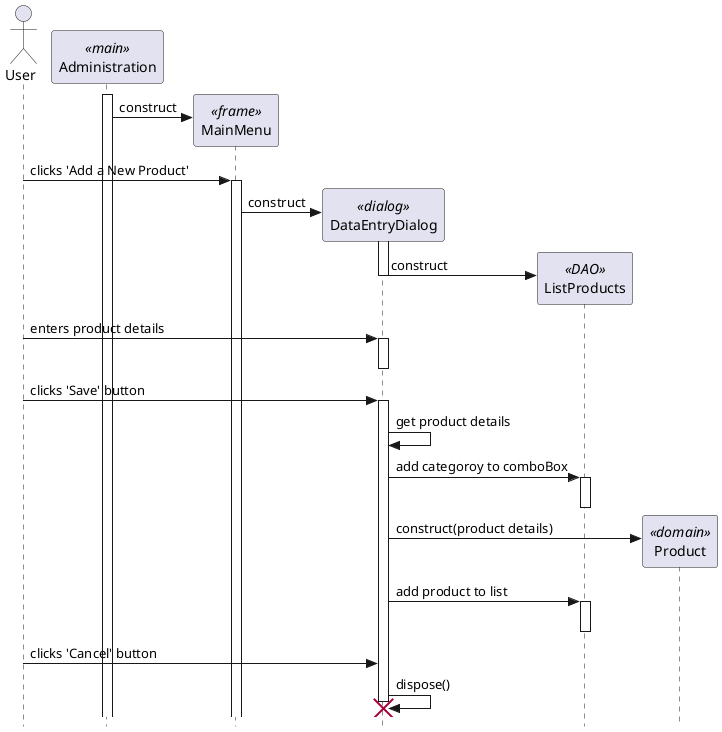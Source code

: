 @startuml
skinparam style strictuml

actor "User" as user
participant "Administration" as main <<main>>
main++

create "MainMenu" as menu <<frame>>
main -> menu : construct

user -> menu++ : clicks 'Add a New Product'
create "DataEntryDialog" as dialog <<dialog>>
menu -> dialog : construct
dialog++

create "ListProducts" as dao <<DAO>>
dialog -> dao : construct
dialog--

user -> dialog++ : enters product details
dialog--

user -> dialog++ : clicks 'Save' button
dialog -> dialog : get product details

dialog -> dao++ : add categoroy to comboBox
dao--

create "Product" as product <<domain>> 
dialog -> product : construct(product details)
product--

dialog -> dao++ : add product to list
dao--

user -> dialog : clicks 'Cancel' button
dialog -> dialog : dispose()
destroy dialog
@enduml
